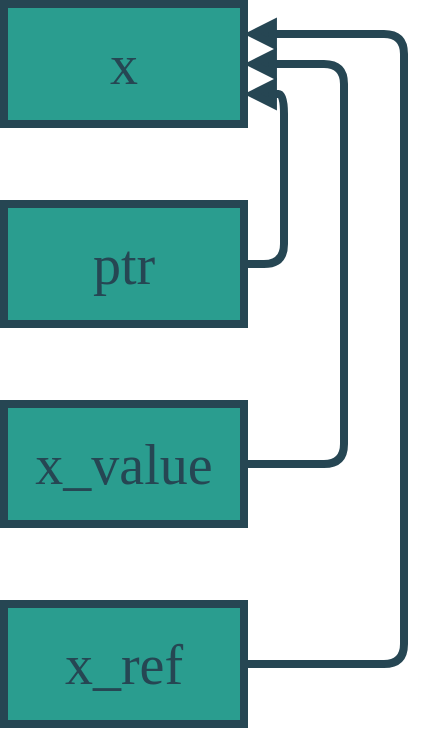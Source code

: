 <mxfile version="21.7.5" type="device">
  <diagram name="Page-1" id="pao3NAnChHeWGkX1BeB-">
    <mxGraphModel dx="1434" dy="835" grid="1" gridSize="10" guides="1" tooltips="1" connect="1" arrows="1" fold="1" page="1" pageScale="1" pageWidth="1169" pageHeight="827" math="0" shadow="0">
      <root>
        <mxCell id="0" />
        <mxCell id="1" parent="0" />
        <mxCell id="UoQYdsvIS5otEnkYs6bd-1" value="x" style="rounded=0;whiteSpace=wrap;html=1;shadow=0;strokeColor=#264653;strokeWidth=4;fontFamily=Ubuntu;fontSize=28;fontColor=#264653;fillColor=#2a9d8f;" vertex="1" parent="1">
          <mxGeometry x="240" y="140" width="120" height="60" as="geometry" />
        </mxCell>
        <mxCell id="UoQYdsvIS5otEnkYs6bd-3" style="edgeStyle=orthogonalEdgeStyle;rounded=1;orthogonalLoop=1;jettySize=auto;html=1;exitX=1;exitY=0.5;exitDx=0;exitDy=0;entryX=1;entryY=0.75;entryDx=0;entryDy=0;shadow=0;strokeColor=#264653;strokeWidth=4;fontFamily=Ubuntu;fontSize=28;fontColor=#264653;endArrow=block;endFill=1;fillColor=#264653;" edge="1" parent="1" source="UoQYdsvIS5otEnkYs6bd-2" target="UoQYdsvIS5otEnkYs6bd-1">
          <mxGeometry relative="1" as="geometry" />
        </mxCell>
        <mxCell id="UoQYdsvIS5otEnkYs6bd-2" value="ptr" style="rounded=0;whiteSpace=wrap;html=1;shadow=0;strokeColor=#264653;strokeWidth=4;fontFamily=Ubuntu;fontSize=28;fontColor=#264653;fillColor=#2a9d8f;" vertex="1" parent="1">
          <mxGeometry x="240" y="240" width="120" height="60" as="geometry" />
        </mxCell>
        <mxCell id="UoQYdsvIS5otEnkYs6bd-5" style="edgeStyle=orthogonalEdgeStyle;rounded=1;orthogonalLoop=1;jettySize=auto;html=1;shadow=0;strokeColor=#264653;strokeWidth=4;fontFamily=Ubuntu;fontSize=28;fontColor=#264653;endArrow=block;endFill=1;fillColor=#264653;entryX=1;entryY=0.5;entryDx=0;entryDy=0;" edge="1" parent="1" source="UoQYdsvIS5otEnkYs6bd-4" target="UoQYdsvIS5otEnkYs6bd-1">
          <mxGeometry relative="1" as="geometry">
            <mxPoint x="510" y="170" as="targetPoint" />
            <Array as="points">
              <mxPoint x="410" y="370" />
              <mxPoint x="410" y="170" />
            </Array>
          </mxGeometry>
        </mxCell>
        <mxCell id="UoQYdsvIS5otEnkYs6bd-4" value="x_value" style="rounded=0;whiteSpace=wrap;html=1;shadow=0;strokeColor=#264653;strokeWidth=4;fontFamily=Ubuntu;fontSize=28;fontColor=#264653;fillColor=#2a9d8f;" vertex="1" parent="1">
          <mxGeometry x="240" y="340" width="120" height="60" as="geometry" />
        </mxCell>
        <mxCell id="UoQYdsvIS5otEnkYs6bd-7" style="edgeStyle=orthogonalEdgeStyle;rounded=1;orthogonalLoop=1;jettySize=auto;html=1;shadow=0;strokeColor=#264653;strokeWidth=4;fontFamily=Ubuntu;fontSize=28;fontColor=#264653;endArrow=block;endFill=1;fillColor=#264653;entryX=1;entryY=0.25;entryDx=0;entryDy=0;" edge="1" parent="1" source="UoQYdsvIS5otEnkYs6bd-6" target="UoQYdsvIS5otEnkYs6bd-1">
          <mxGeometry relative="1" as="geometry">
            <mxPoint x="490" y="140" as="targetPoint" />
            <Array as="points">
              <mxPoint x="440" y="470" />
              <mxPoint x="440" y="155" />
            </Array>
          </mxGeometry>
        </mxCell>
        <mxCell id="UoQYdsvIS5otEnkYs6bd-6" value="x_ref" style="rounded=0;whiteSpace=wrap;html=1;shadow=0;strokeColor=#264653;strokeWidth=4;fontFamily=Ubuntu;fontSize=28;fontColor=#264653;fillColor=#2a9d8f;" vertex="1" parent="1">
          <mxGeometry x="240" y="440" width="120" height="60" as="geometry" />
        </mxCell>
      </root>
    </mxGraphModel>
  </diagram>
</mxfile>
